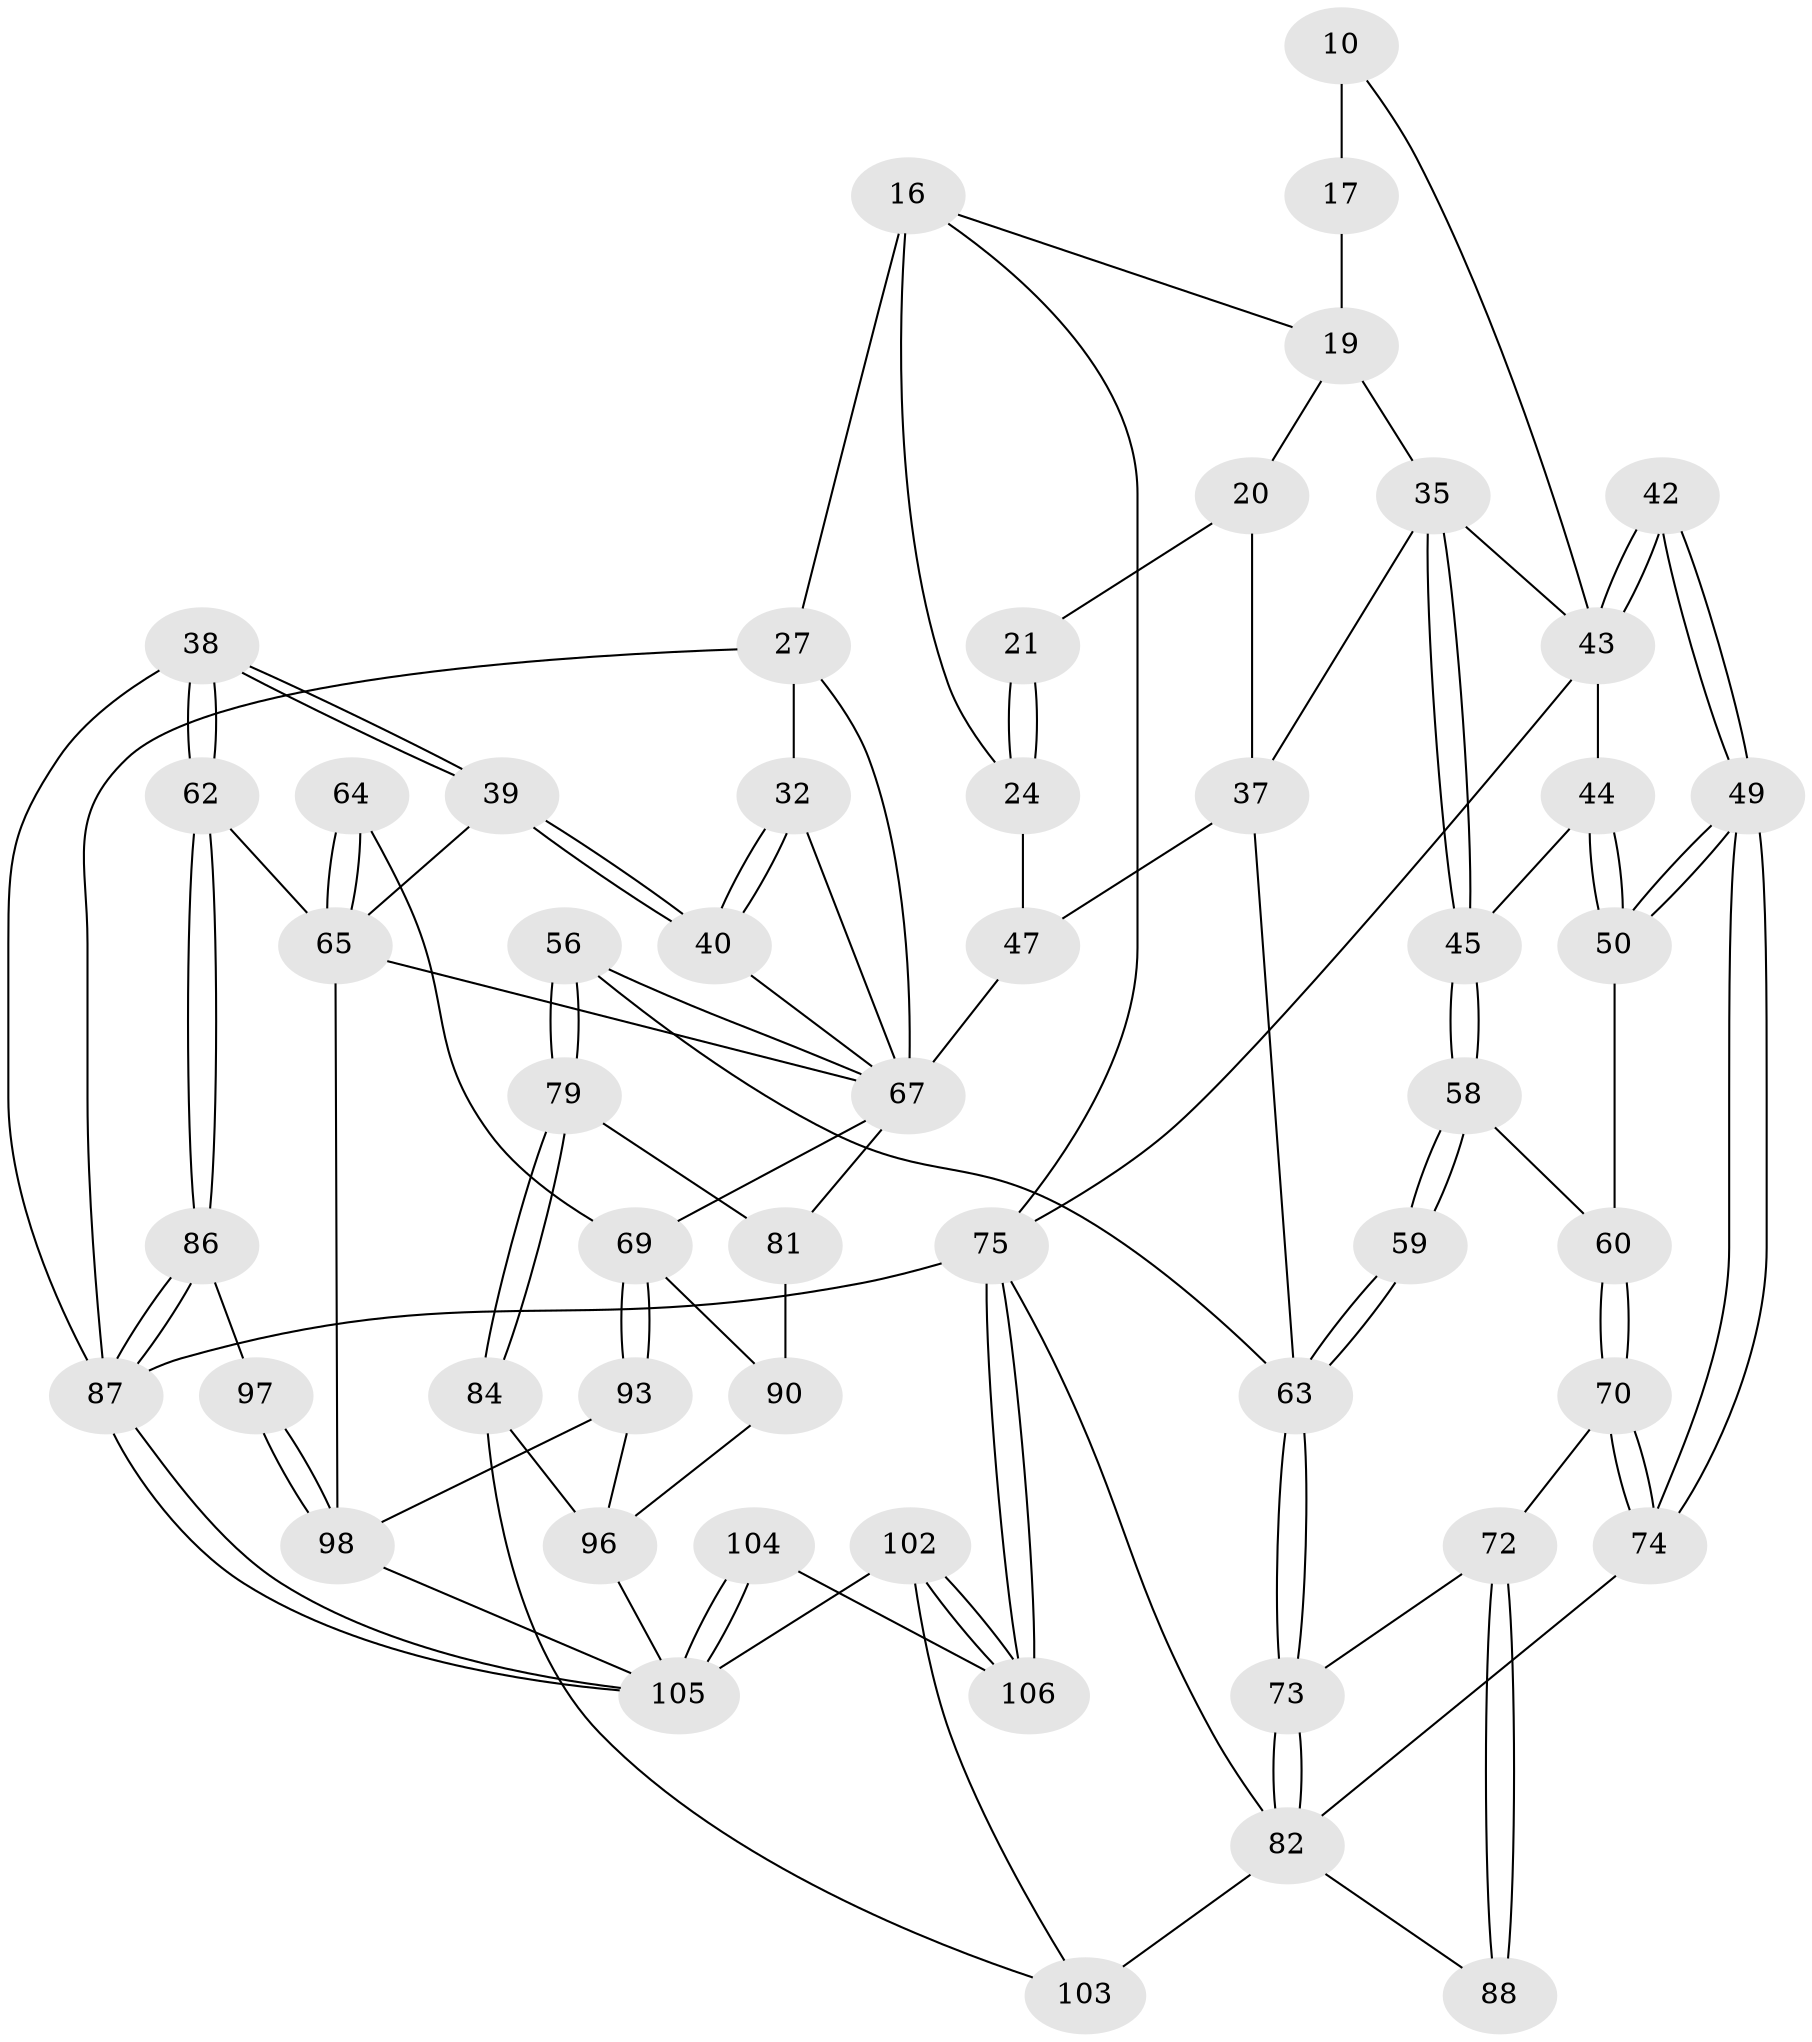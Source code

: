// original degree distribution, {3: 0.018867924528301886, 4: 0.24528301886792453, 5: 0.5094339622641509, 6: 0.22641509433962265}
// Generated by graph-tools (version 1.1) at 2025/01/03/09/25 05:01:31]
// undirected, 53 vertices, 118 edges
graph export_dot {
graph [start="1"]
  node [color=gray90,style=filled];
  10 [pos="+0.904305368735165+0.12219995251279558"];
  16 [pos="+0.39452156653382725+0.04028108425427449",super="+13"];
  17 [pos="+0.8507078746204897+0.12487378766100236",super="+6"];
  19 [pos="+0.6970991555785179+0.1862419537030648",super="+18+4"];
  20 [pos="+0.6799423211884806+0.1933337811384576"];
  21 [pos="+0.6442525977494831+0.19116249260938895"];
  24 [pos="+0.5219844670239443+0.28945838704489857",super="+15+14"];
  27 [pos="+0.1144940380217512+0.15766970928564733",super="+12+26"];
  32 [pos="+0.09143774469590757+0.311753059166428",super="+31"];
  35 [pos="+0.7329325776730039+0.43701813039966136",super="+23"];
  37 [pos="+0.6863754826662206+0.4317789053337797",super="+36+34"];
  38 [pos="+0+0.3847287542533866"];
  39 [pos="+0.03189817911218613+0.3892546186547654"];
  40 [pos="+0.04911508191513408+0.38124030111444757"];
  42 [pos="+1+0.3711295680714062"];
  43 [pos="+0.9461308649555941+0.39988114279704556",super="+22+9"];
  44 [pos="+0.9374258411527371+0.4235821542464427"];
  45 [pos="+0.7460842864048013+0.450604209827743"];
  47 [pos="+0.5262409654869857+0.5202509984546303",super="+46+28"];
  49 [pos="+1+0.5942355664669539"];
  50 [pos="+0.9186450279470691+0.5109058688784481"];
  56 [pos="+0.5315508146418966+0.5342610261266437"];
  58 [pos="+0.8175651843728037+0.5411679542771775"];
  59 [pos="+0.7531036968578411+0.6431734797551125"];
  60 [pos="+0.8786423834017215+0.5456056170245478"];
  62 [pos="+0+0.5432121843802971"];
  63 [pos="+0.7177881870029904+0.7758292719209612",super="+55+54"];
  64 [pos="+0.1609800642289347+0.6860477668349582"];
  65 [pos="+0.09648116994835694+0.7231359815962378",super="+61+53+52"];
  67 [pos="+0.30295757177116944+0.5707667890268299",super="+51+66+57+33"];
  69 [pos="+0.23140787918037817+0.6965167670384235",super="+68"];
  70 [pos="+0.8914402152025874+0.5722799821936999"];
  72 [pos="+0.8843331920944805+0.6897942083513814",super="+71"];
  73 [pos="+0.7094618452784178+0.8349147975895365"];
  74 [pos="+1+0.6788221911614314"];
  75 [pos="+1+1",super="+7"];
  79 [pos="+0.5369374410980678+0.5634817017964378"];
  81 [pos="+0.4182152816760463+0.6438047441837136",super="+80"];
  82 [pos="+0.7033850988482176+0.8489683608135183",super="+78"];
  84 [pos="+0.683235644988895+0.8693473298186846"];
  86 [pos="+0+0.7321635704344154"];
  87 [pos="+0+1",super="+11"];
  88 [pos="+1+0.7762243339683534"];
  90 [pos="+0.36201865186310106+0.7289304234389151",super="+85+89"];
  93 [pos="+0.286363123718744+0.7982825370824741"];
  96 [pos="+0.3432029429226048+0.810140673333209",super="+91+92"];
  97 [pos="+0.044170220046195655+0.7654058769138177"];
  98 [pos="+0.15004323941887565+0.9813455652644941",super="+94+95"];
  102 [pos="+0.6769759679492875+0.9162732510757433"];
  103 [pos="+0.6828868769143769+0.8753011137183363",super="+83"];
  104 [pos="+0.3441710398502251+1"];
  105 [pos="+0.13925837498399135+1",super="+100+101"];
  106 [pos="+0.6779564274637305+1"];
  10 -- 17 [weight=2];
  10 -- 43;
  16 -- 24 [weight=2];
  16 -- 19;
  16 -- 75;
  16 -- 27 [weight=2];
  17 -- 19 [weight=2];
  19 -- 20;
  19 -- 35;
  20 -- 21;
  20 -- 37;
  21 -- 24 [weight=2];
  21 -- 24;
  24 -- 47;
  27 -- 32 [weight=2];
  27 -- 87;
  27 -- 67;
  32 -- 40;
  32 -- 40;
  32 -- 67;
  35 -- 45;
  35 -- 45;
  35 -- 37;
  35 -- 43;
  37 -- 47 [weight=2];
  37 -- 63;
  38 -- 39;
  38 -- 39;
  38 -- 62;
  38 -- 62;
  38 -- 87;
  39 -- 40;
  39 -- 40;
  39 -- 65;
  40 -- 67;
  42 -- 43 [weight=2];
  42 -- 43;
  42 -- 49;
  42 -- 49;
  43 -- 44;
  43 -- 75;
  44 -- 45;
  44 -- 50;
  44 -- 50;
  45 -- 58;
  45 -- 58;
  47 -- 67 [weight=3];
  49 -- 50;
  49 -- 50;
  49 -- 74;
  49 -- 74;
  50 -- 60;
  56 -- 79;
  56 -- 79;
  56 -- 63;
  56 -- 67;
  58 -- 59;
  58 -- 59;
  58 -- 60;
  59 -- 63 [weight=2];
  59 -- 63;
  60 -- 70;
  60 -- 70;
  62 -- 86;
  62 -- 86;
  62 -- 65;
  63 -- 73;
  63 -- 73;
  64 -- 65 [weight=2];
  64 -- 65;
  64 -- 69;
  65 -- 98;
  65 -- 67;
  67 -- 69;
  67 -- 81;
  69 -- 93;
  69 -- 93;
  69 -- 90;
  70 -- 74;
  70 -- 74;
  70 -- 72;
  72 -- 73;
  72 -- 88 [weight=2];
  72 -- 88;
  73 -- 82;
  73 -- 82;
  74 -- 82;
  75 -- 106;
  75 -- 106;
  75 -- 87 [weight=2];
  75 -- 82;
  79 -- 84;
  79 -- 84;
  79 -- 81;
  81 -- 90 [weight=2];
  82 -- 103 [weight=2];
  82 -- 88;
  84 -- 103;
  84 -- 96;
  86 -- 87;
  86 -- 87;
  86 -- 97;
  87 -- 105;
  87 -- 105;
  90 -- 96 [weight=2];
  93 -- 98;
  93 -- 96;
  96 -- 105;
  97 -- 98 [weight=2];
  97 -- 98;
  98 -- 105;
  102 -- 103;
  102 -- 106;
  102 -- 106;
  102 -- 105;
  104 -- 105 [weight=2];
  104 -- 105;
  104 -- 106;
}
